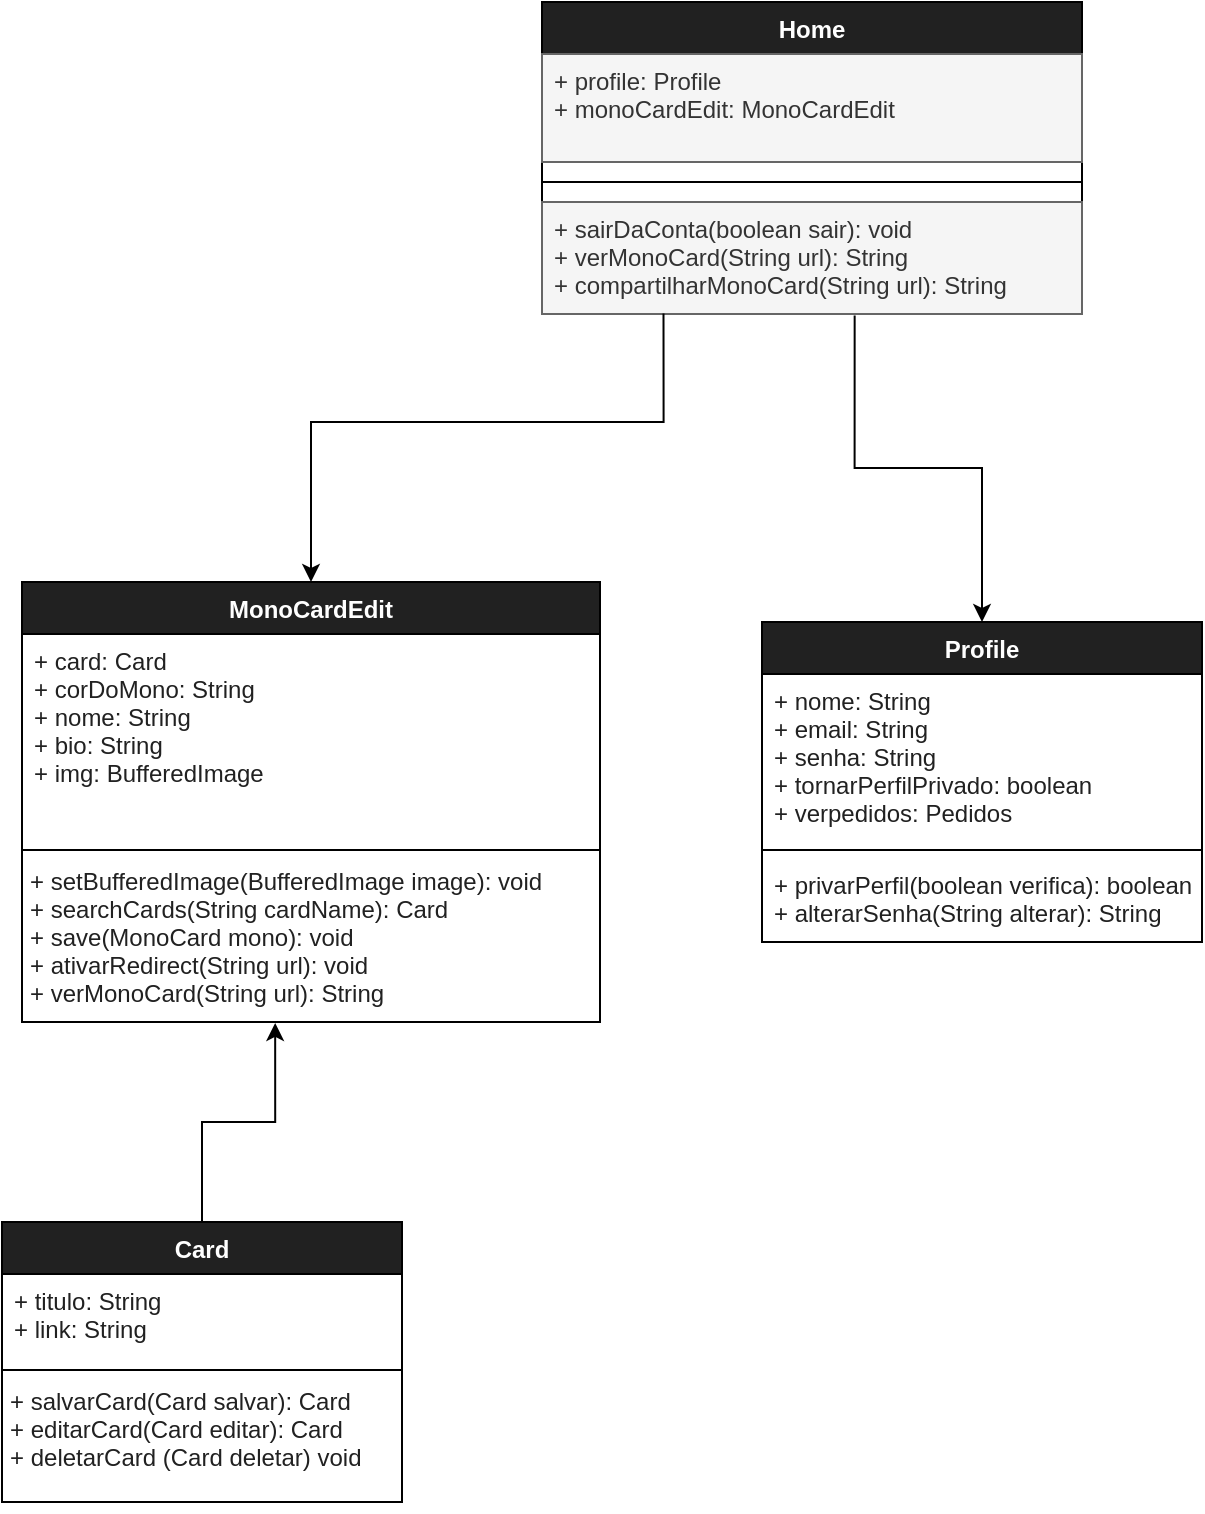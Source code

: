 <mxfile version="20.0.3" type="github">
  <diagram id="C5RBs43oDa-KdzZeNtuy" name="Page-1">
    <mxGraphModel dx="1580" dy="827" grid="1" gridSize="10" guides="1" tooltips="1" connect="1" arrows="1" fold="1" page="1" pageScale="1" pageWidth="827" pageHeight="1169" math="0" shadow="0">
      <root>
        <mxCell id="WIyWlLk6GJQsqaUBKTNV-0" />
        <mxCell id="WIyWlLk6GJQsqaUBKTNV-1" parent="WIyWlLk6GJQsqaUBKTNV-0" />
        <mxCell id="Ze94KI98oy2lEPaOC78q-29" value="Home" style="swimlane;fontStyle=1;align=center;verticalAlign=top;childLayout=stackLayout;horizontal=1;startSize=26;horizontalStack=0;resizeParent=1;resizeParentMax=0;resizeLast=0;collapsible=1;marginBottom=0;fontColor=#FFFFFF;fillColor=#212121;" vertex="1" parent="WIyWlLk6GJQsqaUBKTNV-1">
          <mxGeometry x="350" y="40" width="270" height="156" as="geometry" />
        </mxCell>
        <mxCell id="Ze94KI98oy2lEPaOC78q-30" value="+ profile: Profile&#xa;+ monoCardEdit: MonoCardEdit&#xa;&#xa;" style="text;align=left;verticalAlign=top;spacingLeft=4;spacingRight=4;overflow=hidden;rotatable=0;points=[[0,0.5],[1,0.5]];portConstraint=eastwest;fillColor=#f5f5f5;fontColor=#333333;strokeColor=#666666;" vertex="1" parent="Ze94KI98oy2lEPaOC78q-29">
          <mxGeometry y="26" width="270" height="54" as="geometry" />
        </mxCell>
        <mxCell id="Ze94KI98oy2lEPaOC78q-31" value="" style="line;strokeWidth=1;fillColor=none;align=left;verticalAlign=middle;spacingTop=-1;spacingLeft=3;spacingRight=3;rotatable=0;labelPosition=right;points=[];portConstraint=eastwest;fontColor=#FFFFFF;" vertex="1" parent="Ze94KI98oy2lEPaOC78q-29">
          <mxGeometry y="80" width="270" height="20" as="geometry" />
        </mxCell>
        <mxCell id="Ze94KI98oy2lEPaOC78q-32" value="+ sairDaConta(boolean sair): void&#xa;+ verMonoCard(String url): String&#xa;+ compartilharMonoCard(String url): String&#xa;&#xa;" style="text;strokeColor=#666666;fillColor=#f5f5f5;align=left;verticalAlign=top;spacingLeft=4;spacingRight=4;overflow=hidden;rotatable=0;points=[[0,0.5],[1,0.5]];portConstraint=eastwest;fontColor=#333333;" vertex="1" parent="Ze94KI98oy2lEPaOC78q-29">
          <mxGeometry y="100" width="270" height="56" as="geometry" />
        </mxCell>
        <mxCell id="Ze94KI98oy2lEPaOC78q-43" value="Profile" style="swimlane;fontStyle=1;align=center;verticalAlign=top;childLayout=stackLayout;horizontal=1;startSize=26;horizontalStack=0;resizeParent=1;resizeParentMax=0;resizeLast=0;collapsible=1;marginBottom=0;fontColor=#FFFFFF;fillColor=#212121;" vertex="1" parent="WIyWlLk6GJQsqaUBKTNV-1">
          <mxGeometry x="460" y="350" width="220" height="160" as="geometry" />
        </mxCell>
        <mxCell id="Ze94KI98oy2lEPaOC78q-44" value="+ nome: String&#xa;+ email: String&#xa;+ senha: String&#xa;+ tornarPerfilPrivado: boolean&#xa;+ verpedidos: Pedidos&#xa;" style="text;strokeColor=none;fillColor=none;align=left;verticalAlign=top;spacingLeft=4;spacingRight=4;overflow=hidden;rotatable=0;points=[[0,0.5],[1,0.5]];portConstraint=eastwest;fontColor=#212121;" vertex="1" parent="Ze94KI98oy2lEPaOC78q-43">
          <mxGeometry y="26" width="220" height="84" as="geometry" />
        </mxCell>
        <mxCell id="Ze94KI98oy2lEPaOC78q-45" value="" style="line;strokeWidth=1;fillColor=none;align=left;verticalAlign=middle;spacingTop=-1;spacingLeft=3;spacingRight=3;rotatable=0;labelPosition=right;points=[];portConstraint=eastwest;fontColor=#FFFFFF;" vertex="1" parent="Ze94KI98oy2lEPaOC78q-43">
          <mxGeometry y="110" width="220" height="8" as="geometry" />
        </mxCell>
        <mxCell id="Ze94KI98oy2lEPaOC78q-46" value="+ privarPerfil(boolean verifica): boolean&#xa;+ alterarSenha(String alterar): String&#xa;" style="text;strokeColor=none;fillColor=none;align=left;verticalAlign=top;spacingLeft=4;spacingRight=4;overflow=hidden;rotatable=0;points=[[0,0.5],[1,0.5]];portConstraint=eastwest;fontColor=#212121;" vertex="1" parent="Ze94KI98oy2lEPaOC78q-43">
          <mxGeometry y="118" width="220" height="42" as="geometry" />
        </mxCell>
        <mxCell id="Ze94KI98oy2lEPaOC78q-47" value="MonoCardEdit" style="swimlane;fontStyle=1;align=center;verticalAlign=top;childLayout=stackLayout;horizontal=1;startSize=26;horizontalStack=0;resizeParent=1;resizeParentMax=0;resizeLast=0;collapsible=1;marginBottom=0;fontColor=#FFFFFF;fillColor=#212121;" vertex="1" parent="WIyWlLk6GJQsqaUBKTNV-1">
          <mxGeometry x="90" y="330" width="289" height="220" as="geometry" />
        </mxCell>
        <mxCell id="Ze94KI98oy2lEPaOC78q-48" value="+ card: Card&#xa;+ corDoMono: String&#xa;+ nome: String&#xa;+ bio: String&#xa;+ img: BufferedImage&#xa;&#xa;" style="text;strokeColor=none;fillColor=none;align=left;verticalAlign=top;spacingLeft=4;spacingRight=4;overflow=hidden;rotatable=0;points=[[0,0.5],[1,0.5]];portConstraint=eastwest;fontColor=#212121;" vertex="1" parent="Ze94KI98oy2lEPaOC78q-47">
          <mxGeometry y="26" width="289" height="104" as="geometry" />
        </mxCell>
        <mxCell id="Ze94KI98oy2lEPaOC78q-49" value="" style="line;strokeWidth=1;fillColor=none;align=left;verticalAlign=middle;spacingTop=-1;spacingLeft=3;spacingRight=3;rotatable=0;labelPosition=right;points=[];portConstraint=eastwest;fontColor=#FFFFFF;" vertex="1" parent="Ze94KI98oy2lEPaOC78q-47">
          <mxGeometry y="130" width="289" height="8" as="geometry" />
        </mxCell>
        <mxCell id="Ze94KI98oy2lEPaOC78q-50" value="+ setBufferedImage(BufferedImage image): void&#xa;+ searchCards(String cardName): Card&#xa;+ save(MonoCard mono): void&#xa;+ ativarRedirect(String url): void&#xa;+ verMonoCard(String url): String&#xa;&#xa;&#xa;" style="text;strokeColor=none;fillColor=none;align=left;verticalAlign=top;spacingLeft=4;spacingRight=4;overflow=hidden;rotatable=0;points=[[0,0.5],[1,0.5]];portConstraint=eastwest;fontColor=#212121;spacing=0;" vertex="1" parent="Ze94KI98oy2lEPaOC78q-47">
          <mxGeometry y="138" width="289" height="82" as="geometry" />
        </mxCell>
        <mxCell id="Ze94KI98oy2lEPaOC78q-58" style="edgeStyle=orthogonalEdgeStyle;rounded=0;orthogonalLoop=1;jettySize=auto;html=1;fontColor=#212121;exitX=0.225;exitY=0.995;exitDx=0;exitDy=0;exitPerimeter=0;" edge="1" parent="WIyWlLk6GJQsqaUBKTNV-1" source="Ze94KI98oy2lEPaOC78q-32" target="Ze94KI98oy2lEPaOC78q-47">
          <mxGeometry relative="1" as="geometry">
            <Array as="points">
              <mxPoint x="395" y="250" />
              <mxPoint x="30" y="250" />
            </Array>
          </mxGeometry>
        </mxCell>
        <mxCell id="Ze94KI98oy2lEPaOC78q-70" style="edgeStyle=orthogonalEdgeStyle;rounded=0;orthogonalLoop=1;jettySize=auto;html=1;entryX=0.438;entryY=1.006;entryDx=0;entryDy=0;entryPerimeter=0;fontColor=#212121;" edge="1" parent="WIyWlLk6GJQsqaUBKTNV-1" source="Ze94KI98oy2lEPaOC78q-65" target="Ze94KI98oy2lEPaOC78q-50">
          <mxGeometry relative="1" as="geometry" />
        </mxCell>
        <mxCell id="Ze94KI98oy2lEPaOC78q-65" value="Card" style="swimlane;fontStyle=1;align=center;verticalAlign=top;childLayout=stackLayout;horizontal=1;startSize=26;horizontalStack=0;resizeParent=1;resizeParentMax=0;resizeLast=0;collapsible=1;marginBottom=0;fontColor=#FFFFFF;fillColor=#212121;" vertex="1" parent="WIyWlLk6GJQsqaUBKTNV-1">
          <mxGeometry x="80" y="650" width="200" height="140" as="geometry" />
        </mxCell>
        <mxCell id="Ze94KI98oy2lEPaOC78q-66" value="+ titulo: String&#xa;+ link: String&#xa;" style="text;strokeColor=none;fillColor=none;align=left;verticalAlign=top;spacingLeft=4;spacingRight=4;overflow=hidden;rotatable=0;points=[[0,0.5],[1,0.5]];portConstraint=eastwest;fontColor=#212121;" vertex="1" parent="Ze94KI98oy2lEPaOC78q-65">
          <mxGeometry y="26" width="200" height="44" as="geometry" />
        </mxCell>
        <mxCell id="Ze94KI98oy2lEPaOC78q-67" value="" style="line;strokeWidth=1;fillColor=none;align=left;verticalAlign=middle;spacingTop=-1;spacingLeft=3;spacingRight=3;rotatable=0;labelPosition=right;points=[];portConstraint=eastwest;fontColor=#FFFFFF;" vertex="1" parent="Ze94KI98oy2lEPaOC78q-65">
          <mxGeometry y="70" width="200" height="8" as="geometry" />
        </mxCell>
        <mxCell id="Ze94KI98oy2lEPaOC78q-68" value="+ salvarCard(Card salvar): Card&#xa;+ editarCard(Card editar): Card&#xa;+ deletarCard (Card deletar) void&#xa;" style="text;strokeColor=none;fillColor=none;align=left;verticalAlign=top;spacingLeft=4;spacingRight=4;overflow=hidden;rotatable=0;points=[[0,0.5],[1,0.5]];portConstraint=eastwest;fontColor=#212121;spacing=0;" vertex="1" parent="Ze94KI98oy2lEPaOC78q-65">
          <mxGeometry y="78" width="200" height="62" as="geometry" />
        </mxCell>
        <mxCell id="Ze94KI98oy2lEPaOC78q-85" style="edgeStyle=orthogonalEdgeStyle;rounded=0;orthogonalLoop=1;jettySize=auto;html=1;fontColor=#212121;exitX=0.579;exitY=1.014;exitDx=0;exitDy=0;exitPerimeter=0;" edge="1" parent="WIyWlLk6GJQsqaUBKTNV-1" source="Ze94KI98oy2lEPaOC78q-32" target="Ze94KI98oy2lEPaOC78q-43">
          <mxGeometry relative="1" as="geometry" />
        </mxCell>
      </root>
    </mxGraphModel>
  </diagram>
</mxfile>

